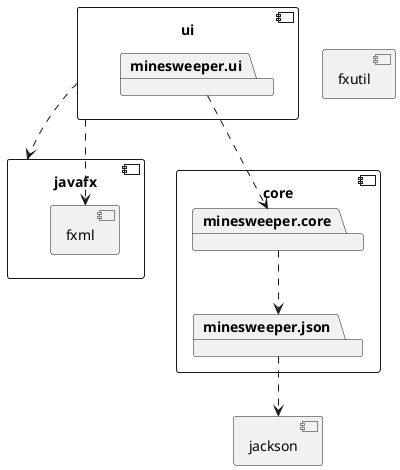 @startuml minesweeper

component core {
  package minesweeper.core
  package minesweeper.json
}

minesweeper.core ..> minesweeper.json
component jackson {
}

minesweeper.json ..> jackson

component fxutil {
}

component ui {
	package minesweeper.ui
}

minesweeper.ui ..> minesweeper.core

component javafx {
	component fxml {
	}
}

ui ..> javafx
ui ..> fxml

@enduml